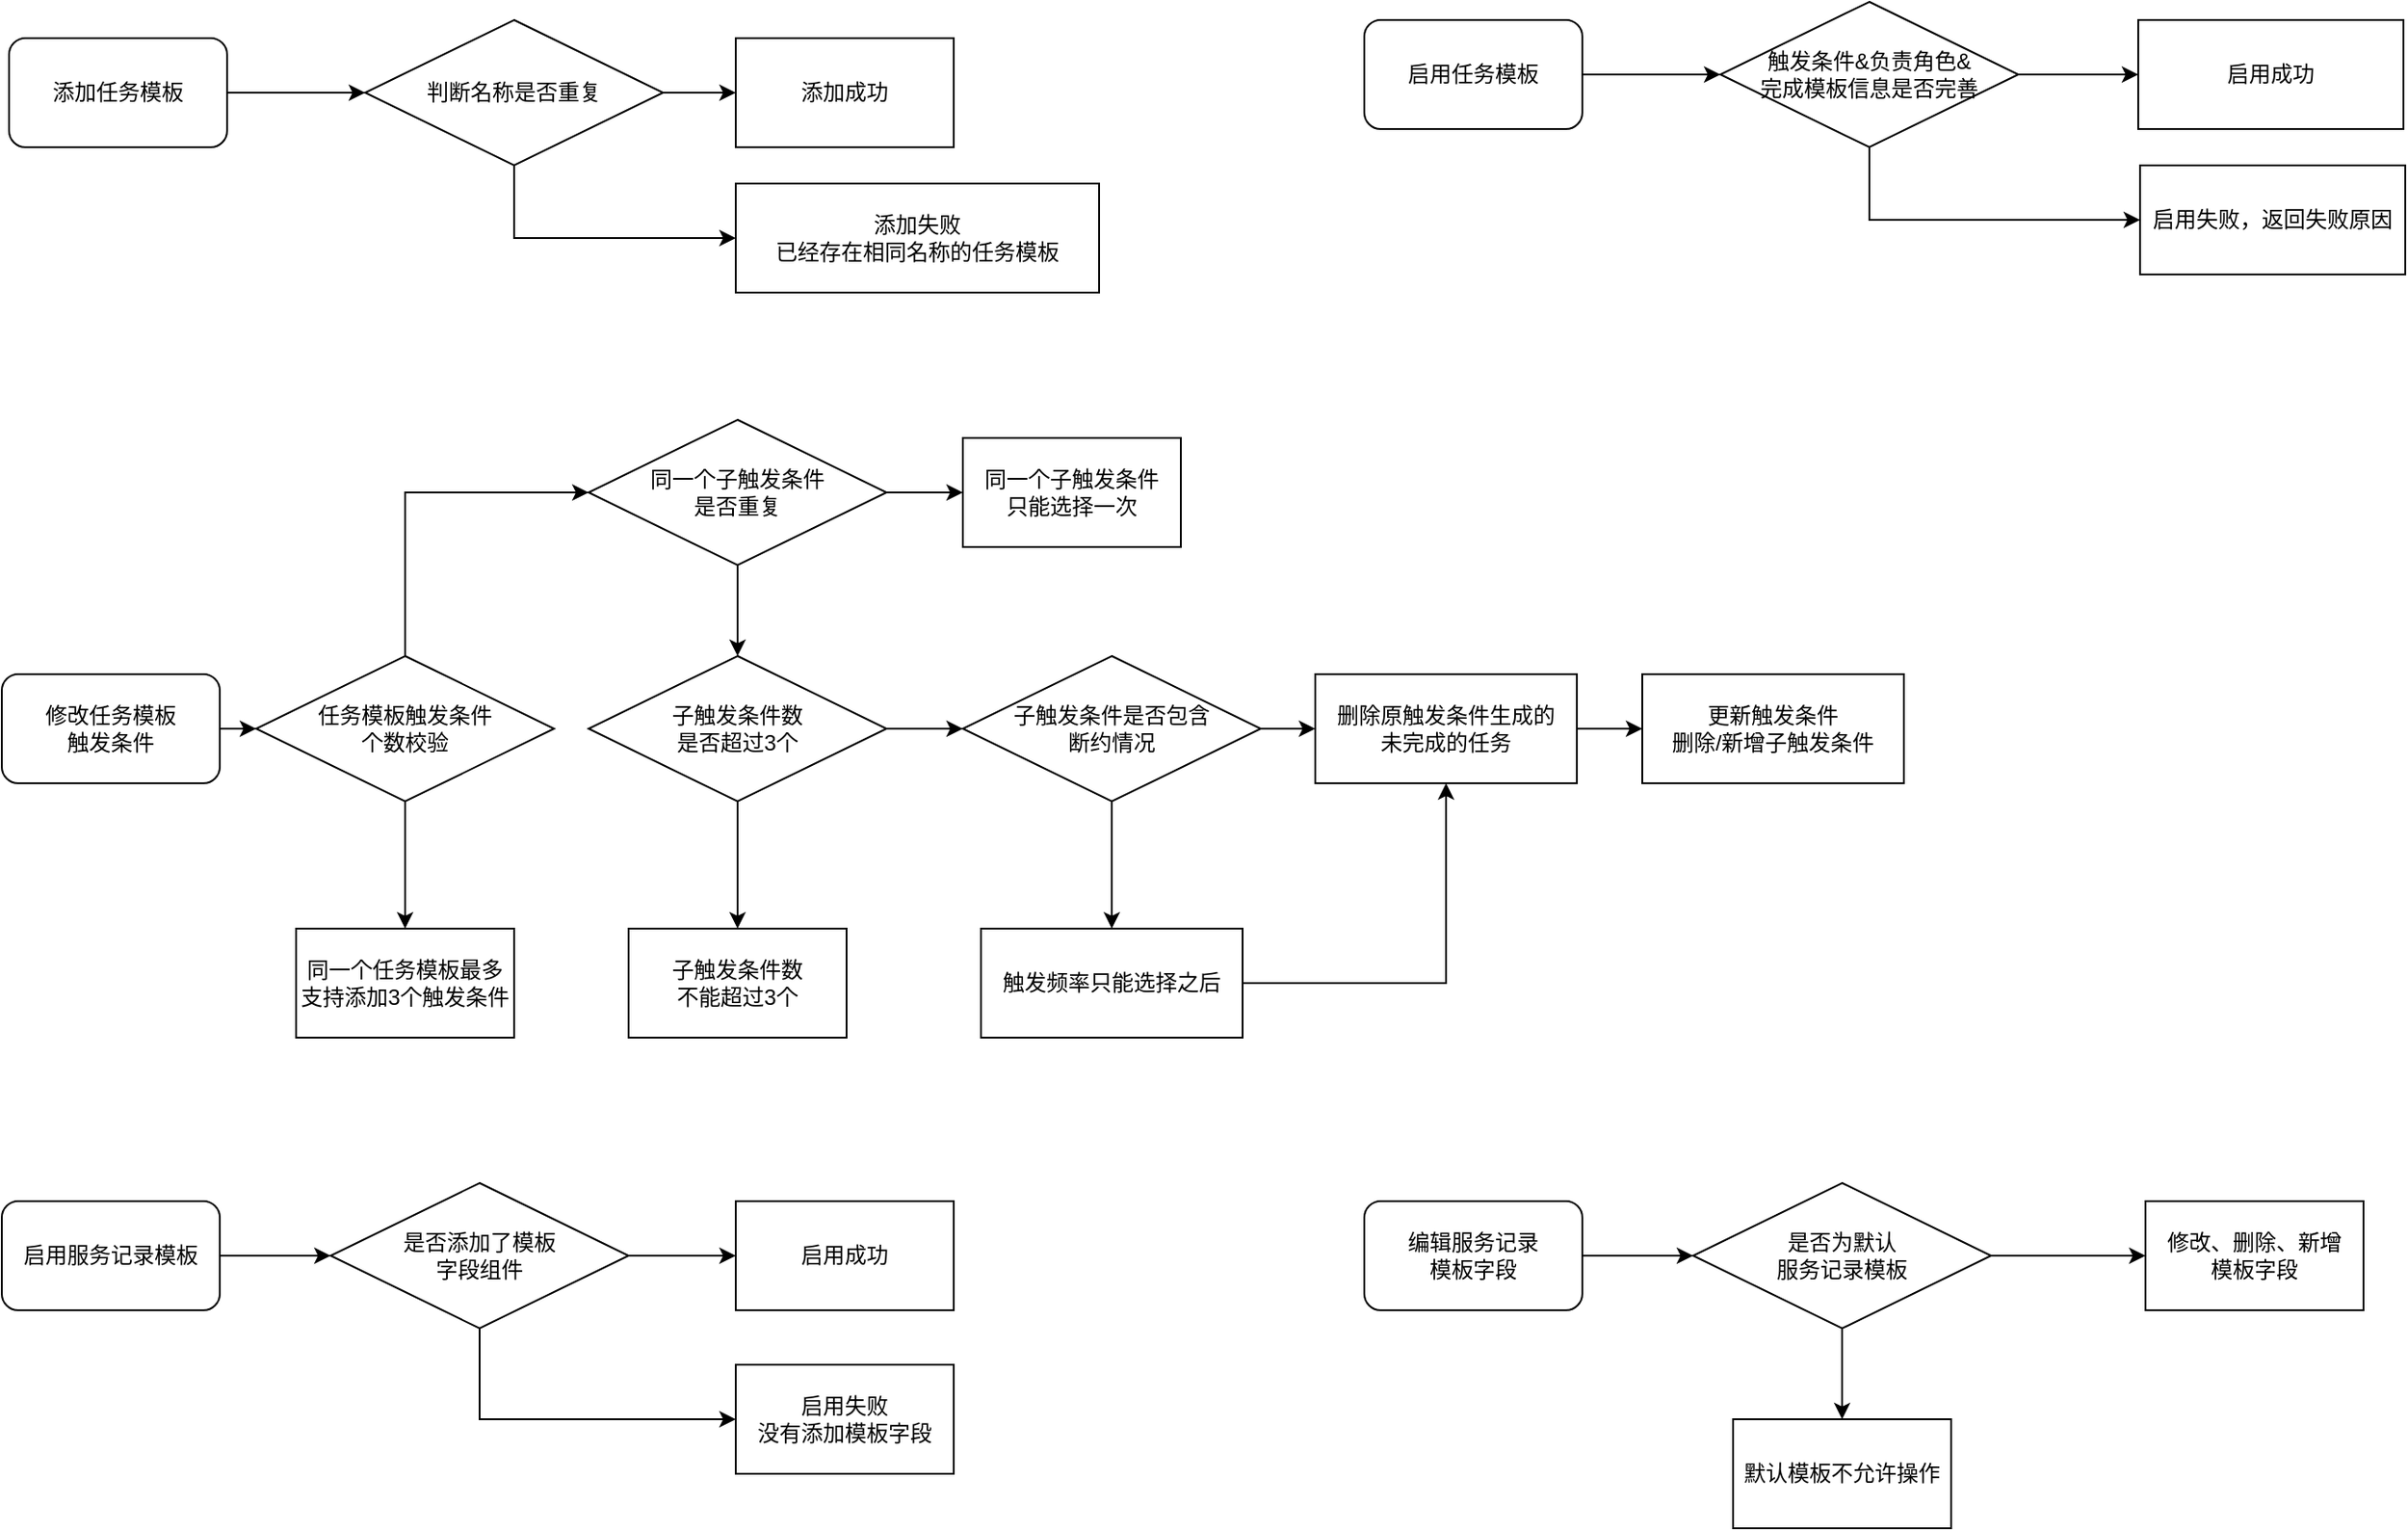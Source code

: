 <mxfile version="12.8.2" type="github"><diagram id="22dSr-DChQdxnkImXFop" name="第 1 页"><mxGraphModel dx="2852" dy="1542" grid="1" gridSize="10" guides="1" tooltips="1" connect="1" arrows="1" fold="1" page="1" pageScale="1" pageWidth="827" pageHeight="1169" math="0" shadow="0"><root><mxCell id="0"/><mxCell id="1" parent="0"/><mxCell id="8NwwrtTwz4yntfjCDQyi-3" value="" style="edgeStyle=orthogonalEdgeStyle;rounded=0;orthogonalLoop=1;jettySize=auto;html=1;entryX=0;entryY=0.5;entryDx=0;entryDy=0;" edge="1" parent="1" source="8NwwrtTwz4yntfjCDQyi-1" target="8NwwrtTwz4yntfjCDQyi-32"><mxGeometry relative="1" as="geometry"><mxPoint x="314" y="120" as="targetPoint"/></mxGeometry></mxCell><mxCell id="8NwwrtTwz4yntfjCDQyi-1" value="添加任务模板" style="rounded=1;whiteSpace=wrap;html=1;" vertex="1" parent="1"><mxGeometry x="114" y="90" width="120" height="60" as="geometry"/></mxCell><mxCell id="8NwwrtTwz4yntfjCDQyi-5" value="" style="edgeStyle=orthogonalEdgeStyle;rounded=0;orthogonalLoop=1;jettySize=auto;html=1;exitX=1;exitY=0.5;exitDx=0;exitDy=0;" edge="1" parent="1" source="8NwwrtTwz4yntfjCDQyi-32" target="8NwwrtTwz4yntfjCDQyi-4"><mxGeometry relative="1" as="geometry"><mxPoint x="434" y="120" as="sourcePoint"/></mxGeometry></mxCell><mxCell id="8NwwrtTwz4yntfjCDQyi-7" value="" style="edgeStyle=orthogonalEdgeStyle;rounded=0;orthogonalLoop=1;jettySize=auto;html=1;entryX=0;entryY=0.5;entryDx=0;entryDy=0;exitX=0.5;exitY=1;exitDx=0;exitDy=0;" edge="1" parent="1" source="8NwwrtTwz4yntfjCDQyi-32" target="8NwwrtTwz4yntfjCDQyi-6"><mxGeometry relative="1" as="geometry"><mxPoint x="374" y="150" as="sourcePoint"/></mxGeometry></mxCell><mxCell id="8NwwrtTwz4yntfjCDQyi-6" value="添加失败&lt;br&gt;已经存在相同名称的任务模板" style="rounded=0;whiteSpace=wrap;html=1;" vertex="1" parent="1"><mxGeometry x="514" y="170" width="200" height="60" as="geometry"/></mxCell><mxCell id="8NwwrtTwz4yntfjCDQyi-4" value="添加成功" style="rounded=0;whiteSpace=wrap;html=1;" vertex="1" parent="1"><mxGeometry x="514" y="90" width="120" height="60" as="geometry"/></mxCell><mxCell id="8NwwrtTwz4yntfjCDQyi-10" value="" style="edgeStyle=orthogonalEdgeStyle;rounded=0;orthogonalLoop=1;jettySize=auto;html=1;entryX=0;entryY=0.5;entryDx=0;entryDy=0;" edge="1" parent="1" source="8NwwrtTwz4yntfjCDQyi-8" target="8NwwrtTwz4yntfjCDQyi-31"><mxGeometry relative="1" as="geometry"><mxPoint x="1060" y="110" as="targetPoint"/></mxGeometry></mxCell><mxCell id="8NwwrtTwz4yntfjCDQyi-8" value="启用任务模板" style="rounded=1;whiteSpace=wrap;html=1;" vertex="1" parent="1"><mxGeometry x="860" y="80" width="120" height="60" as="geometry"/></mxCell><mxCell id="8NwwrtTwz4yntfjCDQyi-12" value="" style="edgeStyle=orthogonalEdgeStyle;rounded=0;orthogonalLoop=1;jettySize=auto;html=1;exitX=1;exitY=0.5;exitDx=0;exitDy=0;" edge="1" parent="1" source="8NwwrtTwz4yntfjCDQyi-31" target="8NwwrtTwz4yntfjCDQyi-11"><mxGeometry relative="1" as="geometry"><mxPoint x="1206" y="110" as="sourcePoint"/></mxGeometry></mxCell><mxCell id="8NwwrtTwz4yntfjCDQyi-14" value="" style="edgeStyle=orthogonalEdgeStyle;rounded=0;orthogonalLoop=1;jettySize=auto;html=1;entryX=0;entryY=0.5;entryDx=0;entryDy=0;exitX=0.5;exitY=1;exitDx=0;exitDy=0;" edge="1" parent="1" source="8NwwrtTwz4yntfjCDQyi-31" target="8NwwrtTwz4yntfjCDQyi-13"><mxGeometry relative="1" as="geometry"><mxPoint x="1133" y="140" as="sourcePoint"/></mxGeometry></mxCell><mxCell id="8NwwrtTwz4yntfjCDQyi-13" value="启用失败，返回失败原因" style="rounded=0;whiteSpace=wrap;html=1;" vertex="1" parent="1"><mxGeometry x="1287" y="160" width="146" height="60" as="geometry"/></mxCell><mxCell id="8NwwrtTwz4yntfjCDQyi-11" value="启用成功" style="rounded=0;whiteSpace=wrap;html=1;" vertex="1" parent="1"><mxGeometry x="1286" y="80" width="146" height="60" as="geometry"/></mxCell><mxCell id="8NwwrtTwz4yntfjCDQyi-26" value="" style="edgeStyle=orthogonalEdgeStyle;rounded=0;orthogonalLoop=1;jettySize=auto;html=1;entryX=0;entryY=0.5;entryDx=0;entryDy=0;" edge="1" parent="1" source="8NwwrtTwz4yntfjCDQyi-15" target="8NwwrtTwz4yntfjCDQyi-33"><mxGeometry relative="1" as="geometry"><mxPoint x="266" y="470" as="targetPoint"/></mxGeometry></mxCell><mxCell id="8NwwrtTwz4yntfjCDQyi-15" value="修改任务模板&lt;br&gt;触发条件" style="rounded=1;whiteSpace=wrap;html=1;" vertex="1" parent="1"><mxGeometry x="110" y="440" width="120" height="60" as="geometry"/></mxCell><mxCell id="8NwwrtTwz4yntfjCDQyi-27" style="edgeStyle=orthogonalEdgeStyle;rounded=0;orthogonalLoop=1;jettySize=auto;html=1;exitX=0.5;exitY=0;exitDx=0;exitDy=0;entryX=0;entryY=0.5;entryDx=0;entryDy=0;" edge="1" parent="1" source="8NwwrtTwz4yntfjCDQyi-33" target="8NwwrtTwz4yntfjCDQyi-34"><mxGeometry relative="1" as="geometry"><mxPoint x="386" y="470" as="sourcePoint"/><mxPoint x="436" y="470" as="targetPoint"/></mxGeometry></mxCell><mxCell id="8NwwrtTwz4yntfjCDQyi-29" value="" style="edgeStyle=orthogonalEdgeStyle;rounded=0;orthogonalLoop=1;jettySize=auto;html=1;exitX=0.5;exitY=1;exitDx=0;exitDy=0;" edge="1" parent="1" source="8NwwrtTwz4yntfjCDQyi-33" target="8NwwrtTwz4yntfjCDQyi-28"><mxGeometry relative="1" as="geometry"><mxPoint x="326" y="500" as="sourcePoint"/></mxGeometry></mxCell><mxCell id="8NwwrtTwz4yntfjCDQyi-28" value="同一个任务模板最多支持添加3个触发条件" style="rounded=0;whiteSpace=wrap;html=1;" vertex="1" parent="1"><mxGeometry x="272" y="580" width="120" height="60" as="geometry"/></mxCell><mxCell id="8NwwrtTwz4yntfjCDQyi-19" value="" style="edgeStyle=orthogonalEdgeStyle;rounded=0;orthogonalLoop=1;jettySize=auto;html=1;entryX=0.5;entryY=0;entryDx=0;entryDy=0;exitX=0.5;exitY=1;exitDx=0;exitDy=0;" edge="1" parent="1" source="8NwwrtTwz4yntfjCDQyi-34" target="8NwwrtTwz4yntfjCDQyi-35"><mxGeometry relative="1" as="geometry"><mxPoint x="556" y="470" as="sourcePoint"/><mxPoint x="596" y="470" as="targetPoint"/></mxGeometry></mxCell><mxCell id="8NwwrtTwz4yntfjCDQyi-21" value="" style="edgeStyle=orthogonalEdgeStyle;rounded=0;orthogonalLoop=1;jettySize=auto;html=1;exitX=1;exitY=0.5;exitDx=0;exitDy=0;" edge="1" parent="1" source="8NwwrtTwz4yntfjCDQyi-34" target="8NwwrtTwz4yntfjCDQyi-20"><mxGeometry relative="1" as="geometry"><mxPoint x="496" y="500" as="sourcePoint"/></mxGeometry></mxCell><mxCell id="8NwwrtTwz4yntfjCDQyi-20" value="同一个子触发条件&lt;br&gt;只能选择一次" style="rounded=0;whiteSpace=wrap;html=1;" vertex="1" parent="1"><mxGeometry x="639" y="310" width="120" height="60" as="geometry"/></mxCell><mxCell id="8NwwrtTwz4yntfjCDQyi-23" value="" style="edgeStyle=orthogonalEdgeStyle;rounded=0;orthogonalLoop=1;jettySize=auto;html=1;exitX=0.5;exitY=1;exitDx=0;exitDy=0;" edge="1" parent="1" source="8NwwrtTwz4yntfjCDQyi-35" target="8NwwrtTwz4yntfjCDQyi-22"><mxGeometry relative="1" as="geometry"><mxPoint x="656" y="500" as="sourcePoint"/></mxGeometry></mxCell><mxCell id="8NwwrtTwz4yntfjCDQyi-22" value="子触发条件数&lt;br&gt;不能超过3个" style="rounded=0;whiteSpace=wrap;html=1;" vertex="1" parent="1"><mxGeometry x="455" y="580" width="120" height="60" as="geometry"/></mxCell><mxCell id="8NwwrtTwz4yntfjCDQyi-31" value="&lt;span style=&quot;white-space: normal&quot;&gt;触发条件&amp;amp;负责角色&amp;amp;&lt;br&gt;完成模板信息是否完善&lt;/span&gt;" style="rhombus;whiteSpace=wrap;html=1;rounded=0;" vertex="1" parent="1"><mxGeometry x="1056" y="70" width="164" height="80" as="geometry"/></mxCell><mxCell id="8NwwrtTwz4yntfjCDQyi-32" value="判断名称是否重复" style="rhombus;whiteSpace=wrap;html=1;rounded=0;" vertex="1" parent="1"><mxGeometry x="310" y="80" width="164" height="80" as="geometry"/></mxCell><mxCell id="8NwwrtTwz4yntfjCDQyi-33" value="任务模板触发条件&lt;br&gt;个数校验" style="rhombus;whiteSpace=wrap;html=1;rounded=0;" vertex="1" parent="1"><mxGeometry x="250" y="430" width="164" height="80" as="geometry"/></mxCell><mxCell id="8NwwrtTwz4yntfjCDQyi-34" value="同一个子触发条件&lt;br&gt;是否重复" style="rhombus;whiteSpace=wrap;html=1;rounded=0;" vertex="1" parent="1"><mxGeometry x="433" y="300" width="164" height="80" as="geometry"/></mxCell><mxCell id="8NwwrtTwz4yntfjCDQyi-37" value="" style="edgeStyle=orthogonalEdgeStyle;rounded=0;orthogonalLoop=1;jettySize=auto;html=1;exitX=1;exitY=0.5;exitDx=0;exitDy=0;" edge="1" parent="1" source="8NwwrtTwz4yntfjCDQyi-35" target="8NwwrtTwz4yntfjCDQyi-36"><mxGeometry relative="1" as="geometry"/></mxCell><mxCell id="8NwwrtTwz4yntfjCDQyi-35" value="子触发条件数&lt;br&gt;是否超过3个" style="rhombus;whiteSpace=wrap;html=1;rounded=0;" vertex="1" parent="1"><mxGeometry x="433" y="430" width="164" height="80" as="geometry"/></mxCell><mxCell id="8NwwrtTwz4yntfjCDQyi-39" value="" style="edgeStyle=orthogonalEdgeStyle;rounded=0;orthogonalLoop=1;jettySize=auto;html=1;entryX=0.5;entryY=0;entryDx=0;entryDy=0;exitX=0.5;exitY=1;exitDx=0;exitDy=0;" edge="1" parent="1" source="8NwwrtTwz4yntfjCDQyi-36" target="8NwwrtTwz4yntfjCDQyi-40"><mxGeometry relative="1" as="geometry"><mxPoint x="892" y="590" as="targetPoint"/></mxGeometry></mxCell><mxCell id="8NwwrtTwz4yntfjCDQyi-42" value="" style="edgeStyle=orthogonalEdgeStyle;rounded=0;orthogonalLoop=1;jettySize=auto;html=1;entryX=0;entryY=0.5;entryDx=0;entryDy=0;" edge="1" parent="1" source="8NwwrtTwz4yntfjCDQyi-36" target="8NwwrtTwz4yntfjCDQyi-43"><mxGeometry relative="1" as="geometry"><mxPoint x="1054" y="470" as="targetPoint"/></mxGeometry></mxCell><mxCell id="8NwwrtTwz4yntfjCDQyi-36" value="子触发条件是否包含&lt;br&gt;断约情况" style="rhombus;whiteSpace=wrap;html=1;rounded=0;" vertex="1" parent="1"><mxGeometry x="639" y="430" width="164" height="80" as="geometry"/></mxCell><mxCell id="8NwwrtTwz4yntfjCDQyi-46" style="edgeStyle=orthogonalEdgeStyle;rounded=0;orthogonalLoop=1;jettySize=auto;html=1;exitX=1;exitY=0.5;exitDx=0;exitDy=0;entryX=0.5;entryY=1;entryDx=0;entryDy=0;" edge="1" parent="1" source="8NwwrtTwz4yntfjCDQyi-40" target="8NwwrtTwz4yntfjCDQyi-43"><mxGeometry relative="1" as="geometry"/></mxCell><mxCell id="8NwwrtTwz4yntfjCDQyi-40" value="触发频率只能选择之后" style="rounded=0;whiteSpace=wrap;html=1;" vertex="1" parent="1"><mxGeometry x="649" y="580" width="144" height="60" as="geometry"/></mxCell><mxCell id="8NwwrtTwz4yntfjCDQyi-45" value="" style="edgeStyle=orthogonalEdgeStyle;rounded=0;orthogonalLoop=1;jettySize=auto;html=1;" edge="1" parent="1" source="8NwwrtTwz4yntfjCDQyi-43" target="8NwwrtTwz4yntfjCDQyi-44"><mxGeometry relative="1" as="geometry"/></mxCell><mxCell id="8NwwrtTwz4yntfjCDQyi-43" value="删除原触发条件生成的&lt;br&gt;未完成的任务" style="rounded=0;whiteSpace=wrap;html=1;" vertex="1" parent="1"><mxGeometry x="833" y="440" width="144" height="60" as="geometry"/></mxCell><mxCell id="8NwwrtTwz4yntfjCDQyi-44" value="更新触发条件&lt;br&gt;删除/新增子触发条件" style="rounded=0;whiteSpace=wrap;html=1;" vertex="1" parent="1"><mxGeometry x="1013" y="440" width="144" height="60" as="geometry"/></mxCell><mxCell id="8NwwrtTwz4yntfjCDQyi-49" value="" style="edgeStyle=orthogonalEdgeStyle;rounded=0;orthogonalLoop=1;jettySize=auto;html=1;entryX=0;entryY=0.5;entryDx=0;entryDy=0;" edge="1" parent="1" source="8NwwrtTwz4yntfjCDQyi-47" target="8NwwrtTwz4yntfjCDQyi-51"><mxGeometry relative="1" as="geometry"/></mxCell><mxCell id="8NwwrtTwz4yntfjCDQyi-47" value="启用服务记录模板" style="rounded=1;whiteSpace=wrap;html=1;" vertex="1" parent="1"><mxGeometry x="110" y="730" width="120" height="60" as="geometry"/></mxCell><mxCell id="8NwwrtTwz4yntfjCDQyi-48" value="启用成功" style="rounded=0;whiteSpace=wrap;html=1;" vertex="1" parent="1"><mxGeometry x="514" y="730" width="120" height="60" as="geometry"/></mxCell><mxCell id="8NwwrtTwz4yntfjCDQyi-53" style="edgeStyle=orthogonalEdgeStyle;rounded=0;orthogonalLoop=1;jettySize=auto;html=1;exitX=1;exitY=0.5;exitDx=0;exitDy=0;entryX=0;entryY=0.5;entryDx=0;entryDy=0;" edge="1" parent="1" source="8NwwrtTwz4yntfjCDQyi-51" target="8NwwrtTwz4yntfjCDQyi-48"><mxGeometry relative="1" as="geometry"/></mxCell><mxCell id="8NwwrtTwz4yntfjCDQyi-54" style="edgeStyle=orthogonalEdgeStyle;rounded=0;orthogonalLoop=1;jettySize=auto;html=1;exitX=0.5;exitY=1;exitDx=0;exitDy=0;entryX=0;entryY=0.5;entryDx=0;entryDy=0;" edge="1" parent="1" source="8NwwrtTwz4yntfjCDQyi-51" target="8NwwrtTwz4yntfjCDQyi-55"><mxGeometry relative="1" as="geometry"><mxPoint x="463" y="860" as="targetPoint"/></mxGeometry></mxCell><mxCell id="8NwwrtTwz4yntfjCDQyi-51" value="是否添加了模板&lt;br&gt;字段组件" style="rhombus;whiteSpace=wrap;html=1;rounded=0;" vertex="1" parent="1"><mxGeometry x="291" y="720" width="164" height="80" as="geometry"/></mxCell><mxCell id="8NwwrtTwz4yntfjCDQyi-55" value="启用失败&lt;br&gt;没有添加模板字段" style="rounded=0;whiteSpace=wrap;html=1;" vertex="1" parent="1"><mxGeometry x="514" y="820" width="120" height="60" as="geometry"/></mxCell><mxCell id="8NwwrtTwz4yntfjCDQyi-58" value="" style="edgeStyle=orthogonalEdgeStyle;rounded=0;orthogonalLoop=1;jettySize=auto;html=1;entryX=0;entryY=0.5;entryDx=0;entryDy=0;" edge="1" parent="1" source="8NwwrtTwz4yntfjCDQyi-56" target="8NwwrtTwz4yntfjCDQyi-59"><mxGeometry relative="1" as="geometry"><mxPoint x="1060" y="760" as="targetPoint"/></mxGeometry></mxCell><mxCell id="8NwwrtTwz4yntfjCDQyi-56" value="编辑服务记录&lt;br&gt;模板字段" style="rounded=1;whiteSpace=wrap;html=1;" vertex="1" parent="1"><mxGeometry x="860" y="730" width="120" height="60" as="geometry"/></mxCell><mxCell id="8NwwrtTwz4yntfjCDQyi-61" value="" style="edgeStyle=orthogonalEdgeStyle;rounded=0;orthogonalLoop=1;jettySize=auto;html=1;entryX=0.5;entryY=0;entryDx=0;entryDy=0;" edge="1" parent="1" source="8NwwrtTwz4yntfjCDQyi-59" target="8NwwrtTwz4yntfjCDQyi-62"><mxGeometry relative="1" as="geometry"><mxPoint x="1123" y="850" as="targetPoint"/></mxGeometry></mxCell><mxCell id="8NwwrtTwz4yntfjCDQyi-64" value="" style="edgeStyle=orthogonalEdgeStyle;rounded=0;orthogonalLoop=1;jettySize=auto;html=1;entryX=0;entryY=0.5;entryDx=0;entryDy=0;" edge="1" parent="1" source="8NwwrtTwz4yntfjCDQyi-59" target="8NwwrtTwz4yntfjCDQyi-65"><mxGeometry relative="1" as="geometry"><mxPoint x="1285" y="760" as="targetPoint"/></mxGeometry></mxCell><mxCell id="8NwwrtTwz4yntfjCDQyi-59" value="是否为默认&lt;br&gt;服务记录模板" style="rhombus;whiteSpace=wrap;html=1;rounded=0;" vertex="1" parent="1"><mxGeometry x="1041" y="720" width="164" height="80" as="geometry"/></mxCell><mxCell id="8NwwrtTwz4yntfjCDQyi-62" value="默认模板不允许操作" style="rounded=0;whiteSpace=wrap;html=1;" vertex="1" parent="1"><mxGeometry x="1063" y="850" width="120" height="60" as="geometry"/></mxCell><mxCell id="8NwwrtTwz4yntfjCDQyi-65" value="修改、删除、新增&lt;br&gt;模板字段" style="rounded=0;whiteSpace=wrap;html=1;" vertex="1" parent="1"><mxGeometry x="1290" y="730" width="120" height="60" as="geometry"/></mxCell></root></mxGraphModel></diagram></mxfile>